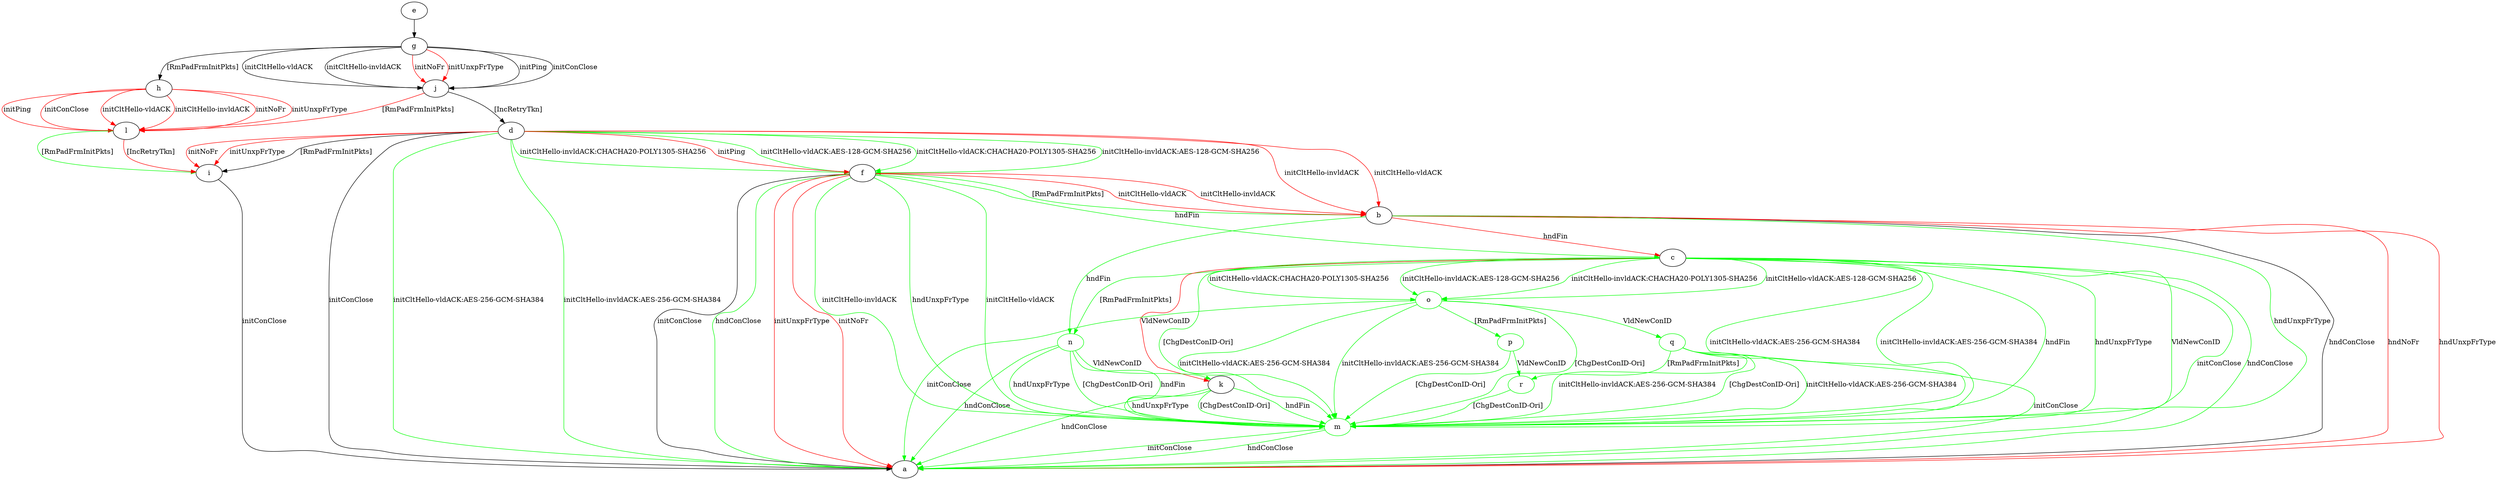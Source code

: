 digraph "" {
	b -> a	[key=0,
		label="hndConClose "];
	b -> a	[key=1,
		color=red,
		label="hndNoFr "];
	b -> a	[key=2,
		color=red,
		label="hndUnxpFrType "];
	b -> c	[key=0,
		color=red,
		label="hndFin "];
	m	[color=green];
	b -> m	[key=0,
		color=green,
		label="hndUnxpFrType "];
	n	[color=green];
	b -> n	[key=0,
		color=green,
		label="hndFin "];
	c -> a	[key=0,
		color=green,
		label="initConClose "];
	c -> a	[key=1,
		color=green,
		label="hndConClose "];
	c -> k	[key=0,
		color=red,
		label="VldNewConID "];
	c -> m	[key=0,
		color=green,
		label="initCltHello-vldACK:AES-256-GCM-SHA384 "];
	c -> m	[key=1,
		color=green,
		label="initCltHello-invldACK:AES-256-GCM-SHA384 "];
	c -> m	[key=2,
		color=green,
		label="hndFin "];
	c -> m	[key=3,
		color=green,
		label="hndUnxpFrType "];
	c -> m	[key=4,
		color=green,
		label="VldNewConID "];
	c -> m	[key=5,
		color=green,
		label="[ChgDestConID-Ori] "];
	c -> n	[key=0,
		color=green,
		label="[RmPadFrmInitPkts] "];
	o	[color=green];
	c -> o	[key=0,
		color=green,
		label="initCltHello-vldACK:AES-128-GCM-SHA256 "];
	c -> o	[key=1,
		color=green,
		label="initCltHello-vldACK:CHACHA20-POLY1305-SHA256 "];
	c -> o	[key=2,
		color=green,
		label="initCltHello-invldACK:AES-128-GCM-SHA256 "];
	c -> o	[key=3,
		color=green,
		label="initCltHello-invldACK:CHACHA20-POLY1305-SHA256 "];
	d -> a	[key=0,
		label="initConClose "];
	d -> a	[key=1,
		color=green,
		label="initCltHello-vldACK:AES-256-GCM-SHA384 "];
	d -> a	[key=2,
		color=green,
		label="initCltHello-invldACK:AES-256-GCM-SHA384 "];
	d -> b	[key=0,
		color=red,
		label="initCltHello-vldACK "];
	d -> b	[key=1,
		color=red,
		label="initCltHello-invldACK "];
	d -> f	[key=0,
		color=green,
		label="initCltHello-vldACK:AES-128-GCM-SHA256 "];
	d -> f	[key=1,
		color=green,
		label="initCltHello-vldACK:CHACHA20-POLY1305-SHA256 "];
	d -> f	[key=2,
		color=green,
		label="initCltHello-invldACK:AES-128-GCM-SHA256 "];
	d -> f	[key=3,
		color=green,
		label="initCltHello-invldACK:CHACHA20-POLY1305-SHA256 "];
	d -> f	[key=4,
		color=red,
		label="initPing "];
	d -> i	[key=0,
		label="[RmPadFrmInitPkts] "];
	d -> i	[key=1,
		color=red,
		label="initNoFr "];
	d -> i	[key=2,
		color=red,
		label="initUnxpFrType "];
	e -> g	[key=0];
	f -> a	[key=0,
		label="initConClose "];
	f -> a	[key=1,
		color=green,
		label="hndConClose "];
	f -> a	[key=2,
		color=red,
		label="initNoFr "];
	f -> a	[key=3,
		color=red,
		label="initUnxpFrType "];
	f -> b	[key=0,
		color=green,
		label="[RmPadFrmInitPkts] "];
	f -> b	[key=1,
		color=red,
		label="initCltHello-vldACK "];
	f -> b	[key=2,
		color=red,
		label="initCltHello-invldACK "];
	f -> c	[key=0,
		color=green,
		label="hndFin "];
	f -> m	[key=0,
		color=green,
		label="initCltHello-vldACK "];
	f -> m	[key=1,
		color=green,
		label="initCltHello-invldACK "];
	f -> m	[key=2,
		color=green,
		label="hndUnxpFrType "];
	g -> h	[key=0,
		label="[RmPadFrmInitPkts] "];
	g -> j	[key=0,
		label="initPing "];
	g -> j	[key=1,
		label="initConClose "];
	g -> j	[key=2,
		label="initCltHello-vldACK "];
	g -> j	[key=3,
		label="initCltHello-invldACK "];
	g -> j	[key=4,
		color=red,
		label="initNoFr "];
	g -> j	[key=5,
		color=red,
		label="initUnxpFrType "];
	h -> l	[key=0,
		color=red,
		label="initPing "];
	h -> l	[key=1,
		color=red,
		label="initConClose "];
	h -> l	[key=2,
		color=red,
		label="initCltHello-vldACK "];
	h -> l	[key=3,
		color=red,
		label="initCltHello-invldACK "];
	h -> l	[key=4,
		color=red,
		label="initNoFr "];
	h -> l	[key=5,
		color=red,
		label="initUnxpFrType "];
	i -> a	[key=0,
		label="initConClose "];
	j -> d	[key=0,
		label="[IncRetryTkn] "];
	j -> l	[key=0,
		color=red,
		label="[RmPadFrmInitPkts] "];
	k -> a	[key=0,
		color=green,
		label="hndConClose "];
	k -> m	[key=0,
		color=green,
		label="hndFin "];
	k -> m	[key=1,
		color=green,
		label="hndUnxpFrType "];
	k -> m	[key=2,
		color=green,
		label="[ChgDestConID-Ori] "];
	l -> i	[key=0,
		color=green,
		label="[RmPadFrmInitPkts] "];
	l -> i	[key=1,
		color=red,
		label="[IncRetryTkn] "];
	m -> a	[key=0,
		color=green,
		label="initConClose "];
	m -> a	[key=1,
		color=green,
		label="hndConClose "];
	n -> a	[key=0,
		color=green,
		label="hndConClose "];
	n -> k	[key=0,
		color=green,
		label="VldNewConID "];
	n -> m	[key=0,
		color=green,
		label="hndFin "];
	n -> m	[key=1,
		color=green,
		label="hndUnxpFrType "];
	n -> m	[key=2,
		color=green,
		label="[ChgDestConID-Ori] "];
	o -> a	[key=0,
		color=green,
		label="initConClose "];
	o -> m	[key=0,
		color=green,
		label="initCltHello-vldACK:AES-256-GCM-SHA384 "];
	o -> m	[key=1,
		color=green,
		label="initCltHello-invldACK:AES-256-GCM-SHA384 "];
	o -> m	[key=2,
		color=green,
		label="[ChgDestConID-Ori] "];
	p	[color=green];
	o -> p	[key=0,
		color=green,
		label="[RmPadFrmInitPkts] "];
	q	[color=green];
	o -> q	[key=0,
		color=green,
		label="VldNewConID "];
	p -> m	[key=0,
		color=green,
		label="[ChgDestConID-Ori] "];
	r	[color=green];
	p -> r	[key=0,
		color=green,
		label="VldNewConID "];
	q -> a	[key=0,
		color=green,
		label="initConClose "];
	q -> m	[key=0,
		color=green,
		label="initCltHello-vldACK:AES-256-GCM-SHA384 "];
	q -> m	[key=1,
		color=green,
		label="initCltHello-invldACK:AES-256-GCM-SHA384 "];
	q -> m	[key=2,
		color=green,
		label="[ChgDestConID-Ori] "];
	q -> r	[key=0,
		color=green,
		label="[RmPadFrmInitPkts] "];
	r -> m	[key=0,
		color=green,
		label="[ChgDestConID-Ori] "];
}
